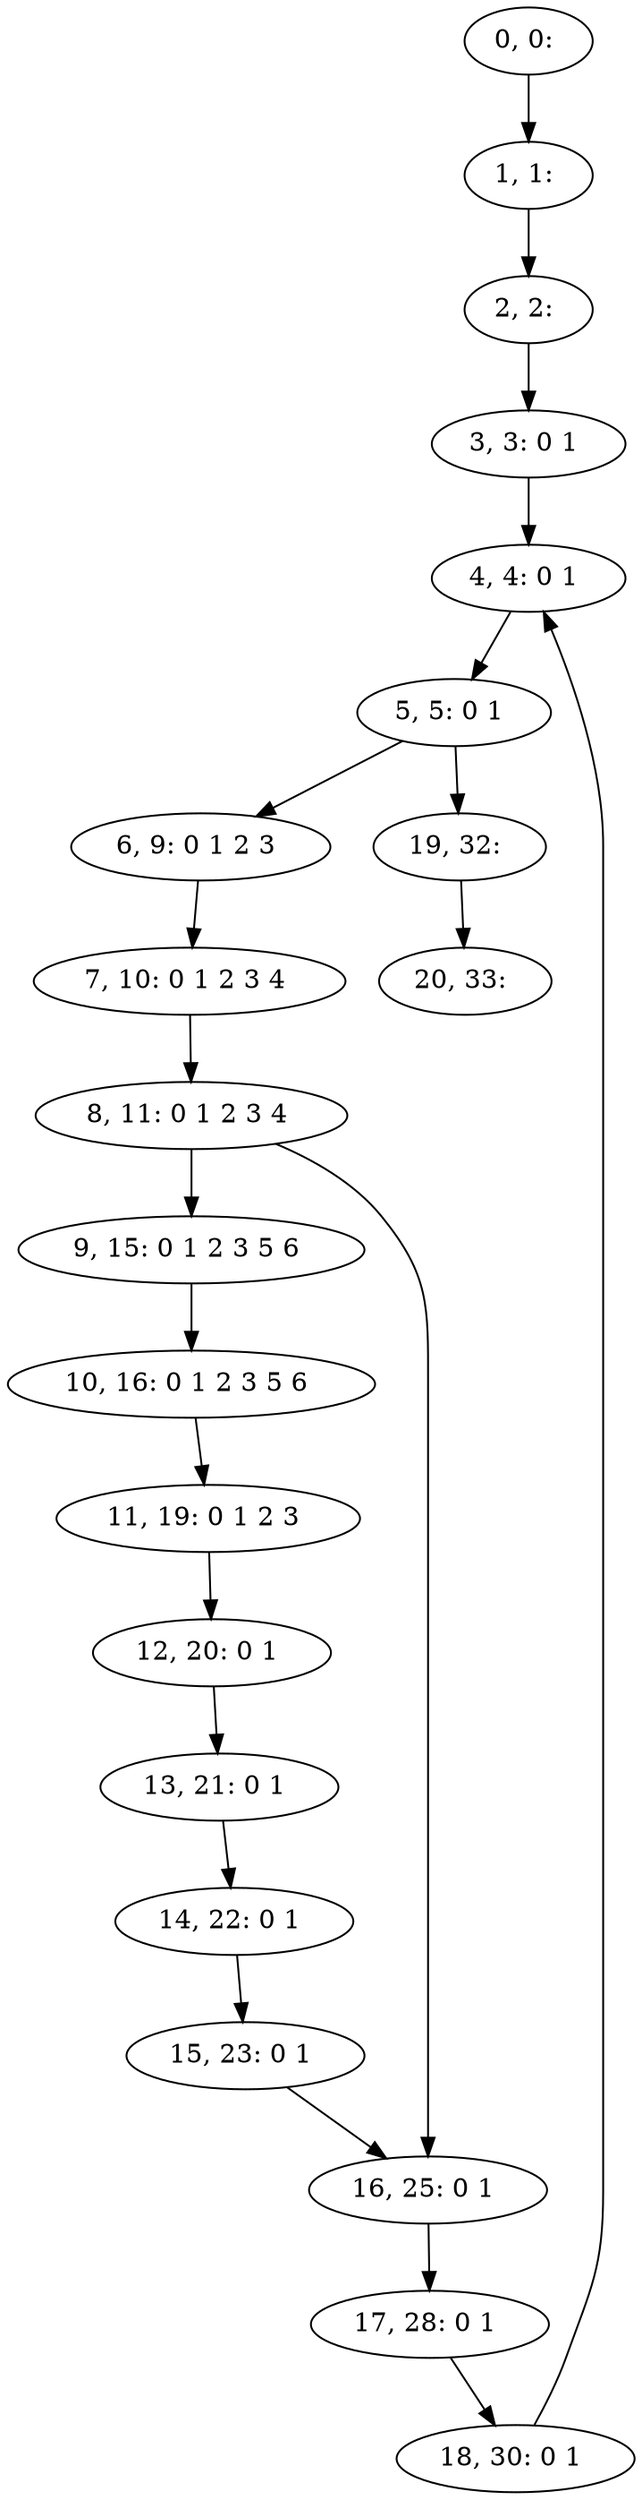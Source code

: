 digraph G {
0[label="0, 0: "];
1[label="1, 1: "];
2[label="2, 2: "];
3[label="3, 3: 0 1 "];
4[label="4, 4: 0 1 "];
5[label="5, 5: 0 1 "];
6[label="6, 9: 0 1 2 3 "];
7[label="7, 10: 0 1 2 3 4 "];
8[label="8, 11: 0 1 2 3 4 "];
9[label="9, 15: 0 1 2 3 5 6 "];
10[label="10, 16: 0 1 2 3 5 6 "];
11[label="11, 19: 0 1 2 3 "];
12[label="12, 20: 0 1 "];
13[label="13, 21: 0 1 "];
14[label="14, 22: 0 1 "];
15[label="15, 23: 0 1 "];
16[label="16, 25: 0 1 "];
17[label="17, 28: 0 1 "];
18[label="18, 30: 0 1 "];
19[label="19, 32: "];
20[label="20, 33: "];
0->1 ;
1->2 ;
2->3 ;
3->4 ;
4->5 ;
5->6 ;
5->19 ;
6->7 ;
7->8 ;
8->9 ;
8->16 ;
9->10 ;
10->11 ;
11->12 ;
12->13 ;
13->14 ;
14->15 ;
15->16 ;
16->17 ;
17->18 ;
18->4 ;
19->20 ;
}
